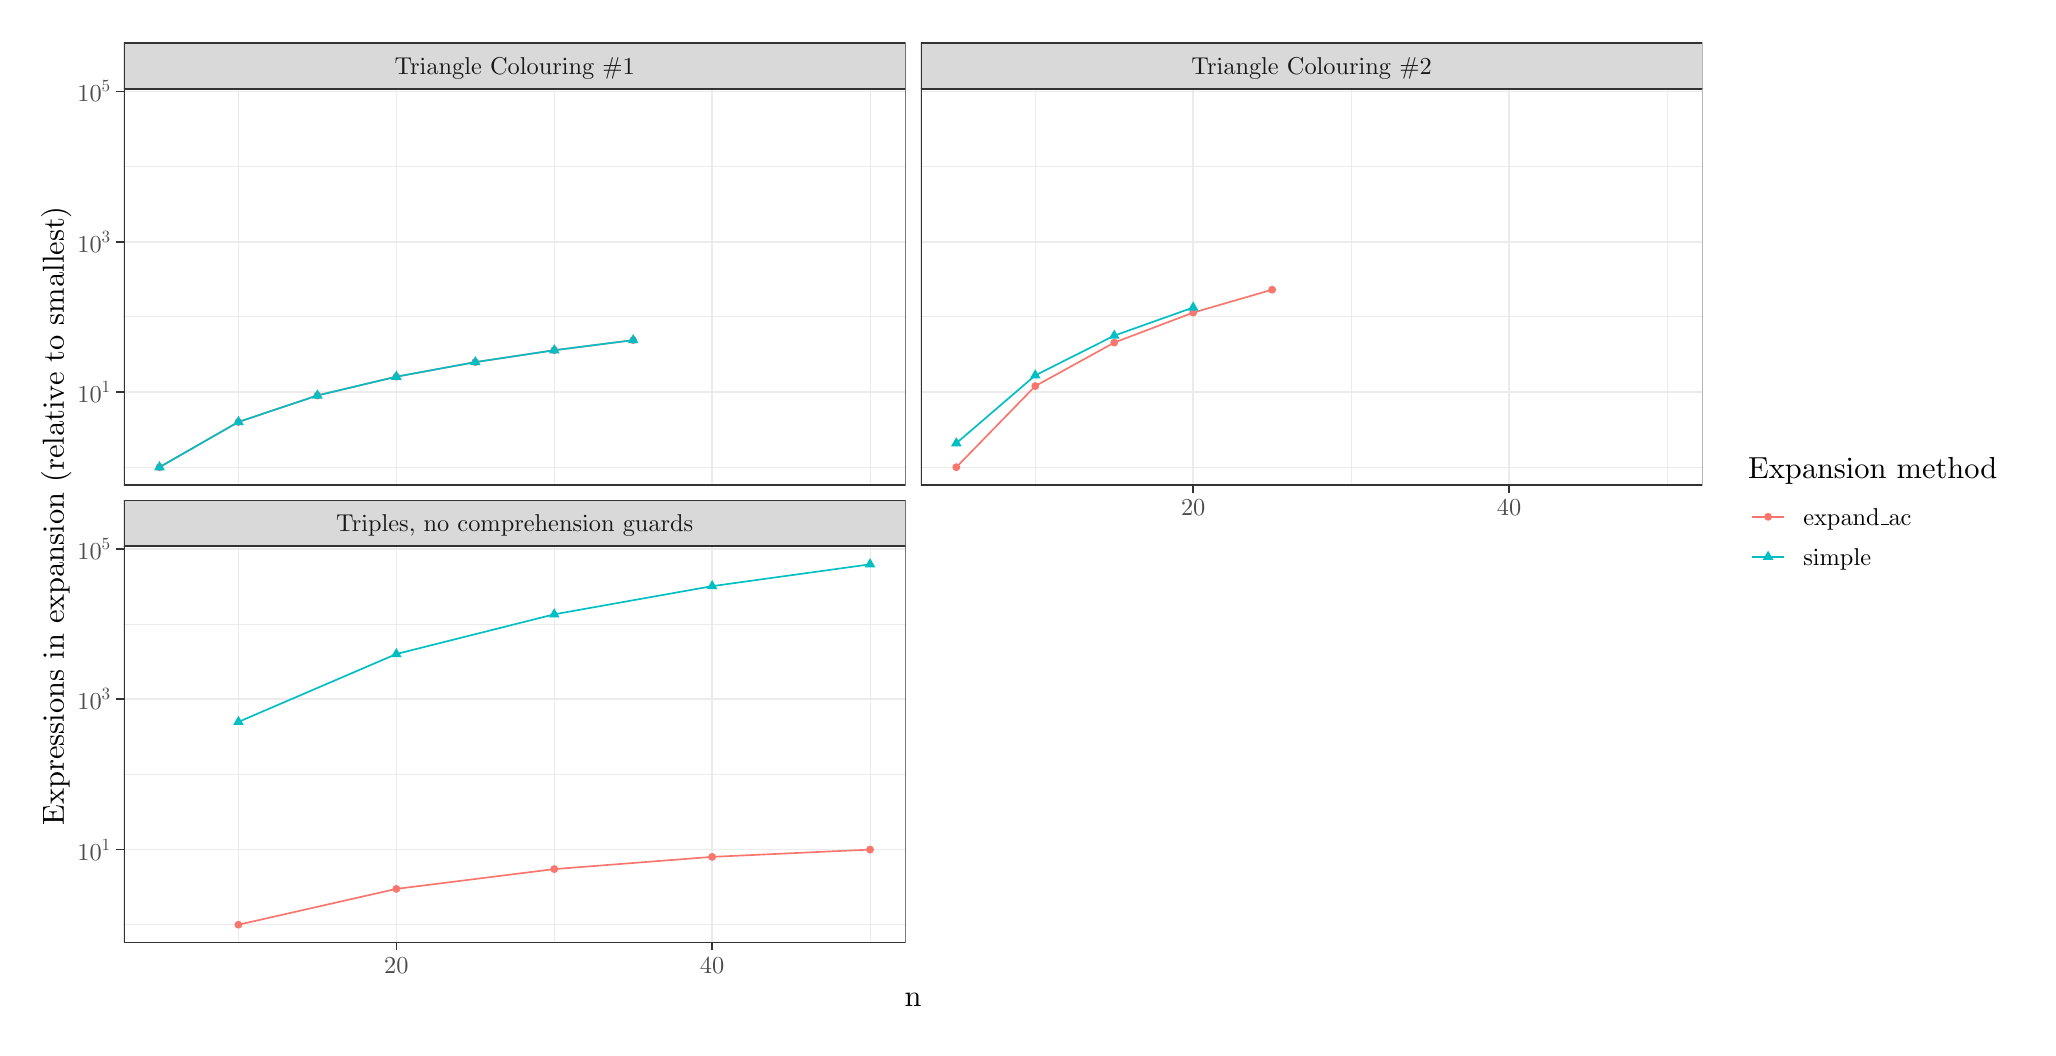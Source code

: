 % Created by tikzDevice version 0.12.6 on 2025-06-15 21:17:02
% !TEX encoding = UTF-8 Unicode
\begin{tikzpicture}[x=1pt,y=1pt]
\definecolor{fillColor}{RGB}{255,255,255}
\path[use as bounding box,fill=fillColor,fill opacity=0.00] (0,0) rectangle (722.70,361.35);
\begin{scope}
\path[clip] (  0.00,  0.00) rectangle (722.70,361.35);
\definecolor{drawColor}{RGB}{255,255,255}
\definecolor{fillColor}{RGB}{255,255,255}

\path[draw=drawColor,line width= 0.6pt,line join=round,line cap=round,fill=fillColor] (  0.00,  0.00) rectangle (722.70,361.35);
\end{scope}
\begin{scope}
\path[clip] ( 34.79,196.02) rectangle (317.23,339.28);
\definecolor{fillColor}{RGB}{255,255,255}

\path[fill=fillColor] ( 34.79,196.02) rectangle (317.23,339.28);
\definecolor{drawColor}{gray}{0.92}

\path[draw=drawColor,line width= 0.3pt,line join=round] ( 34.79,202.53) --
	(317.23,202.53);

\path[draw=drawColor,line width= 0.3pt,line join=round] ( 34.79,256.84) --
	(317.23,256.84);

\path[draw=drawColor,line width= 0.3pt,line join=round] ( 34.79,311.15) --
	(317.23,311.15);

\path[draw=drawColor,line width= 0.3pt,line join=round] ( 76.16,196.02) --
	( 76.16,339.28);

\path[draw=drawColor,line width= 0.3pt,line join=round] (190.28,196.02) --
	(190.28,339.28);

\path[draw=drawColor,line width= 0.3pt,line join=round] (304.39,196.02) --
	(304.39,339.28);

\path[draw=drawColor,line width= 0.6pt,line join=round] ( 34.79,229.69) --
	(317.23,229.69);

\path[draw=drawColor,line width= 0.6pt,line join=round] ( 34.79,284.00) --
	(317.23,284.00);

\path[draw=drawColor,line width= 0.6pt,line join=round] ( 34.79,338.31) --
	(317.23,338.31);

\path[draw=drawColor,line width= 0.6pt,line join=round] (133.22,196.02) --
	(133.22,339.28);

\path[draw=drawColor,line width= 0.6pt,line join=round] (247.34,196.02) --
	(247.34,339.28);
\definecolor{drawColor}{RGB}{248,118,109}

\path[draw=drawColor,line width= 0.6pt,line join=round] ( 47.63,202.53) --
	( 76.16,218.88) --
	(104.69,228.44) --
	(133.22,235.23) --
	(161.75,240.49) --
	(190.28,244.79) --
	(218.81,248.43);
\definecolor{drawColor}{RGB}{0,191,196}

\path[draw=drawColor,line width= 0.6pt,line join=round] ( 47.63,202.53) --
	( 76.16,218.88) --
	(104.69,228.44) --
	(133.22,235.23) --
	(161.75,240.49) --
	(190.28,244.79) --
	(218.81,248.43);
\definecolor{fillColor}{RGB}{248,118,109}

\path[fill=fillColor] ( 47.63,202.53) circle (  1.43);

\path[fill=fillColor] ( 76.16,218.88) circle (  1.43);

\path[fill=fillColor] (104.69,228.44) circle (  1.43);

\path[fill=fillColor] (133.22,235.23) circle (  1.43);

\path[fill=fillColor] (161.75,240.49) circle (  1.43);

\path[fill=fillColor] (190.28,244.79) circle (  1.43);

\path[fill=fillColor] (218.81,248.43) circle (  1.43);
\definecolor{fillColor}{RGB}{0,191,196}

\path[fill=fillColor] ( 47.63,204.75) --
	( 49.55,201.42) --
	( 45.71,201.42) --
	cycle;

\path[fill=fillColor] ( 76.16,221.10) --
	( 78.08,217.77) --
	( 74.24,217.77) --
	cycle;

\path[fill=fillColor] (104.69,230.66) --
	(106.61,227.33) --
	(102.77,227.33) --
	cycle;

\path[fill=fillColor] (133.22,237.45) --
	(135.14,234.12) --
	(131.30,234.12) --
	cycle;

\path[fill=fillColor] (161.75,242.71) --
	(163.67,239.38) --
	(159.83,239.38) --
	cycle;

\path[fill=fillColor] (190.28,247.01) --
	(192.20,243.68) --
	(188.36,243.68) --
	cycle;

\path[fill=fillColor] (218.81,250.65) --
	(220.73,247.32) --
	(216.88,247.32) --
	cycle;
\definecolor{drawColor}{gray}{0.20}

\path[draw=drawColor,line width= 0.6pt,line join=round,line cap=round] ( 34.79,196.02) rectangle (317.23,339.28);
\end{scope}
\begin{scope}
\path[clip] ( 34.79, 30.69) rectangle (317.23,173.95);
\definecolor{fillColor}{RGB}{255,255,255}

\path[fill=fillColor] ( 34.79, 30.69) rectangle (317.23,173.95);
\definecolor{drawColor}{gray}{0.92}

\path[draw=drawColor,line width= 0.3pt,line join=round] ( 34.79, 37.20) --
	(317.23, 37.20);

\path[draw=drawColor,line width= 0.3pt,line join=round] ( 34.79, 91.51) --
	(317.23, 91.51);

\path[draw=drawColor,line width= 0.3pt,line join=round] ( 34.79,145.82) --
	(317.23,145.82);

\path[draw=drawColor,line width= 0.3pt,line join=round] ( 76.16, 30.69) --
	( 76.16,173.95);

\path[draw=drawColor,line width= 0.3pt,line join=round] (190.28, 30.69) --
	(190.28,173.95);

\path[draw=drawColor,line width= 0.3pt,line join=round] (304.39, 30.69) --
	(304.39,173.95);

\path[draw=drawColor,line width= 0.6pt,line join=round] ( 34.79, 64.35) --
	(317.23, 64.35);

\path[draw=drawColor,line width= 0.6pt,line join=round] ( 34.79,118.67) --
	(317.23,118.67);

\path[draw=drawColor,line width= 0.6pt,line join=round] ( 34.79,172.98) --
	(317.23,172.98);

\path[draw=drawColor,line width= 0.6pt,line join=round] (133.22, 30.69) --
	(133.22,173.95);

\path[draw=drawColor,line width= 0.6pt,line join=round] (247.34, 30.69) --
	(247.34,173.95);
\definecolor{drawColor}{RGB}{248,118,109}

\path[draw=drawColor,line width= 0.6pt,line join=round] ( 76.16, 37.20) --
	(133.22, 50.15) --
	(190.28, 57.30) --
	(247.34, 61.72) --
	(304.39, 64.35);
\definecolor{drawColor}{RGB}{0,191,196}

\path[draw=drawColor,line width= 0.6pt,line join=round] ( 76.16,110.49) --
	(133.22,135.02) --
	(190.28,149.36) --
	(247.34,159.54) --
	(304.39,167.43);
\definecolor{fillColor}{RGB}{248,118,109}

\path[fill=fillColor] ( 76.16, 37.20) circle (  1.43);

\path[fill=fillColor] (133.22, 50.15) circle (  1.43);

\path[fill=fillColor] (190.28, 57.30) circle (  1.43);

\path[fill=fillColor] (247.34, 61.72) circle (  1.43);

\path[fill=fillColor] (304.39, 64.35) circle (  1.43);
\definecolor{fillColor}{RGB}{0,191,196}

\path[fill=fillColor] ( 76.16,112.71) --
	( 78.08,109.38) --
	( 74.24,109.38) --
	cycle;

\path[fill=fillColor] (133.22,137.23) --
	(135.14,133.91) --
	(131.30,133.91) --
	cycle;

\path[fill=fillColor] (190.28,151.58) --
	(192.20,148.25) --
	(188.36,148.25) --
	cycle;

\path[fill=fillColor] (247.34,161.76) --
	(249.26,158.43) --
	(245.41,158.43) --
	cycle;

\path[fill=fillColor] (304.39,169.65) --
	(306.32,166.33) --
	(302.47,166.33) --
	cycle;
\definecolor{drawColor}{gray}{0.20}

\path[draw=drawColor,line width= 0.6pt,line join=round,line cap=round] ( 34.79, 30.69) rectangle (317.23,173.95);
\end{scope}
\begin{scope}
\path[clip] (322.73,196.02) rectangle (605.17,339.28);
\definecolor{fillColor}{RGB}{255,255,255}

\path[fill=fillColor] (322.73,196.02) rectangle (605.17,339.28);
\definecolor{drawColor}{gray}{0.92}

\path[draw=drawColor,line width= 0.3pt,line join=round] (322.73,202.53) --
	(605.17,202.53);

\path[draw=drawColor,line width= 0.3pt,line join=round] (322.73,256.84) --
	(605.17,256.84);

\path[draw=drawColor,line width= 0.3pt,line join=round] (322.73,311.15) --
	(605.17,311.15);

\path[draw=drawColor,line width= 0.3pt,line join=round] (364.10,196.02) --
	(364.10,339.28);

\path[draw=drawColor,line width= 0.3pt,line join=round] (478.22,196.02) --
	(478.22,339.28);

\path[draw=drawColor,line width= 0.3pt,line join=round] (592.34,196.02) --
	(592.34,339.28);

\path[draw=drawColor,line width= 0.6pt,line join=round] (322.73,229.69) --
	(605.17,229.69);

\path[draw=drawColor,line width= 0.6pt,line join=round] (322.73,284.00) --
	(605.17,284.00);

\path[draw=drawColor,line width= 0.6pt,line join=round] (322.73,338.31) --
	(605.17,338.31);

\path[draw=drawColor,line width= 0.6pt,line join=round] (421.16,196.02) --
	(421.16,339.28);

\path[draw=drawColor,line width= 0.6pt,line join=round] (535.28,196.02) --
	(535.28,339.28);
\definecolor{drawColor}{RGB}{248,118,109}

\path[draw=drawColor,line width= 0.6pt,line join=round] (335.57,202.53) --
	(364.10,231.84) --
	(392.63,247.55) --
	(421.16,258.39) --
	(449.69,266.66);
\definecolor{drawColor}{RGB}{0,191,196}

\path[draw=drawColor,line width= 0.6pt,line join=round] (335.57,211.19) --
	(364.10,235.71) --
	(392.63,250.06) --
	(421.16,260.23);
\definecolor{fillColor}{RGB}{248,118,109}

\path[fill=fillColor] (335.57,202.53) circle (  1.43);

\path[fill=fillColor] (364.10,231.84) circle (  1.43);

\path[fill=fillColor] (392.63,247.55) circle (  1.43);

\path[fill=fillColor] (421.16,258.39) circle (  1.43);

\path[fill=fillColor] (449.69,266.66) circle (  1.43);
\definecolor{fillColor}{RGB}{0,191,196}

\path[fill=fillColor] (335.57,213.40) --
	(337.49,210.08) --
	(333.65,210.08) --
	cycle;

\path[fill=fillColor] (364.10,237.93) --
	(366.02,234.60) --
	(362.18,234.60) --
	cycle;

\path[fill=fillColor] (392.63,252.27) --
	(394.55,248.95) --
	(390.71,248.95) --
	cycle;

\path[fill=fillColor] (421.16,262.45) --
	(423.08,259.13) --
	(419.24,259.13) --
	cycle;
\definecolor{drawColor}{gray}{0.20}

\path[draw=drawColor,line width= 0.6pt,line join=round,line cap=round] (322.73,196.02) rectangle (605.17,339.28);
\end{scope}
\begin{scope}
\path[clip] ( 34.79,173.95) rectangle (317.23,190.52);
\definecolor{drawColor}{gray}{0.20}
\definecolor{fillColor}{gray}{0.85}

\path[draw=drawColor,line width= 0.6pt,line join=round,line cap=round,fill=fillColor] ( 34.79,173.95) rectangle (317.23,190.52);
\definecolor{drawColor}{gray}{0.10}

\node[text=drawColor,anchor=base,inner sep=0pt, outer sep=0pt, scale=  0.88] at (176.01,179.20) {Triples, no comprehension guards};
\end{scope}
\begin{scope}
\path[clip] ( 34.79,339.28) rectangle (317.23,355.85);
\definecolor{drawColor}{gray}{0.20}
\definecolor{fillColor}{gray}{0.85}

\path[draw=drawColor,line width= 0.6pt,line join=round,line cap=round,fill=fillColor] ( 34.79,339.28) rectangle (317.23,355.85);
\definecolor{drawColor}{gray}{0.10}

\node[text=drawColor,anchor=base,inner sep=0pt, outer sep=0pt, scale=  0.88] at (176.01,344.53) {Triangle Colouring {\#}1};
\end{scope}
\begin{scope}
\path[clip] (322.73,339.28) rectangle (605.17,355.85);
\definecolor{drawColor}{gray}{0.20}
\definecolor{fillColor}{gray}{0.85}

\path[draw=drawColor,line width= 0.6pt,line join=round,line cap=round,fill=fillColor] (322.73,339.28) rectangle (605.17,355.85);
\definecolor{drawColor}{gray}{0.10}

\node[text=drawColor,anchor=base,inner sep=0pt, outer sep=0pt, scale=  0.88] at (463.95,344.53) {Triangle Colouring {\#}2};
\end{scope}
\begin{scope}
\path[clip] (  0.00,  0.00) rectangle (722.70,361.35);
\definecolor{drawColor}{gray}{0.20}

\path[draw=drawColor,line width= 0.6pt,line join=round] (133.22, 27.94) --
	(133.22, 30.69);

\path[draw=drawColor,line width= 0.6pt,line join=round] (247.34, 27.94) --
	(247.34, 30.69);
\end{scope}
\begin{scope}
\path[clip] (  0.00,  0.00) rectangle (722.70,361.35);
\definecolor{drawColor}{gray}{0.30}

\node[text=drawColor,anchor=base,inner sep=0pt, outer sep=0pt, scale=  0.88] at (133.22, 19.68) {20};

\node[text=drawColor,anchor=base,inner sep=0pt, outer sep=0pt, scale=  0.88] at (247.34, 19.68) {40};
\end{scope}
\begin{scope}
\path[clip] (  0.00,  0.00) rectangle (722.70,361.35);
\definecolor{drawColor}{gray}{0.20}

\path[draw=drawColor,line width= 0.6pt,line join=round] (421.16,193.27) --
	(421.16,196.02);

\path[draw=drawColor,line width= 0.6pt,line join=round] (535.28,193.27) --
	(535.28,196.02);
\end{scope}
\begin{scope}
\path[clip] (  0.00,  0.00) rectangle (722.70,361.35);
\definecolor{drawColor}{gray}{0.30}

\node[text=drawColor,anchor=base,inner sep=0pt, outer sep=0pt, scale=  0.88] at (421.16,185.01) {20};

\node[text=drawColor,anchor=base,inner sep=0pt, outer sep=0pt, scale=  0.88] at (535.28,185.01) {40};
\end{scope}
\begin{scope}
\path[clip] (  0.00,  0.00) rectangle (722.70,361.35);
\definecolor{drawColor}{gray}{0.30}

\node[text=drawColor,anchor=base west,inner sep=0pt, outer sep=0pt, scale=  0.88] at ( 17.96,225.91) {10};

\node[text=drawColor,anchor=base west,inner sep=0pt, outer sep=0pt, scale=  0.62] at ( 26.76,229.51) {1};

\node[text=drawColor,anchor=base west,inner sep=0pt, outer sep=0pt, scale=  0.88] at ( 17.96,280.22) {10};

\node[text=drawColor,anchor=base west,inner sep=0pt, outer sep=0pt, scale=  0.62] at ( 26.76,283.82) {3};

\node[text=drawColor,anchor=base west,inner sep=0pt, outer sep=0pt, scale=  0.88] at ( 17.96,334.53) {10};

\node[text=drawColor,anchor=base west,inner sep=0pt, outer sep=0pt, scale=  0.62] at ( 26.76,338.13) {5};
\end{scope}
\begin{scope}
\path[clip] (  0.00,  0.00) rectangle (722.70,361.35);
\definecolor{drawColor}{gray}{0.20}

\path[draw=drawColor,line width= 0.6pt,line join=round] ( 32.04,229.69) --
	( 34.79,229.69);

\path[draw=drawColor,line width= 0.6pt,line join=round] ( 32.04,284.00) --
	( 34.79,284.00);

\path[draw=drawColor,line width= 0.6pt,line join=round] ( 32.04,338.31) --
	( 34.79,338.31);
\end{scope}
\begin{scope}
\path[clip] (  0.00,  0.00) rectangle (722.70,361.35);
\definecolor{drawColor}{gray}{0.30}

\node[text=drawColor,anchor=base west,inner sep=0pt, outer sep=0pt, scale=  0.88] at ( 17.96, 60.58) {10};

\node[text=drawColor,anchor=base west,inner sep=0pt, outer sep=0pt, scale=  0.62] at ( 26.76, 64.18) {1};

\node[text=drawColor,anchor=base west,inner sep=0pt, outer sep=0pt, scale=  0.88] at ( 17.96,114.89) {10};

\node[text=drawColor,anchor=base west,inner sep=0pt, outer sep=0pt, scale=  0.62] at ( 26.76,118.49) {3};

\node[text=drawColor,anchor=base west,inner sep=0pt, outer sep=0pt, scale=  0.88] at ( 17.96,169.20) {10};

\node[text=drawColor,anchor=base west,inner sep=0pt, outer sep=0pt, scale=  0.62] at ( 26.76,172.80) {5};
\end{scope}
\begin{scope}
\path[clip] (  0.00,  0.00) rectangle (722.70,361.35);
\definecolor{drawColor}{gray}{0.20}

\path[draw=drawColor,line width= 0.6pt,line join=round] ( 32.04, 64.35) --
	( 34.79, 64.35);

\path[draw=drawColor,line width= 0.6pt,line join=round] ( 32.04,118.67) --
	( 34.79,118.67);

\path[draw=drawColor,line width= 0.6pt,line join=round] ( 32.04,172.98) --
	( 34.79,172.98);
\end{scope}
\begin{scope}
\path[clip] (  0.00,  0.00) rectangle (722.70,361.35);
\definecolor{drawColor}{RGB}{0,0,0}

\node[text=drawColor,anchor=base,inner sep=0pt, outer sep=0pt, scale=  1.10] at (319.98,  7.64) {n};
\end{scope}
\begin{scope}
\path[clip] (  0.00,  0.00) rectangle (722.70,361.35);
\definecolor{drawColor}{RGB}{0,0,0}

\node[text=drawColor,rotate= 90.00,anchor=base,inner sep=0pt, outer sep=0pt, scale=  1.10] at ( 13.08,184.98) {Expressions in expansion (relative to smallest)};
\end{scope}
\begin{scope}
\path[clip] (  0.00,  0.00) rectangle (722.70,361.35);
\definecolor{fillColor}{RGB}{255,255,255}

\path[fill=fillColor] (616.17,157.42) rectangle (717.20,212.54);
\end{scope}
\begin{scope}
\path[clip] (  0.00,  0.00) rectangle (722.70,361.35);
\definecolor{drawColor}{RGB}{0,0,0}

\node[text=drawColor,anchor=base west,inner sep=0pt, outer sep=0pt, scale=  1.10] at (621.67,198.40) {Expansion method};
\end{scope}
\begin{scope}
\path[clip] (  0.00,  0.00) rectangle (722.70,361.35);
\definecolor{fillColor}{RGB}{255,255,255}

\path[fill=fillColor] (621.67,177.37) rectangle (636.13,191.83);
\end{scope}
\begin{scope}
\path[clip] (  0.00,  0.00) rectangle (722.70,361.35);
\definecolor{drawColor}{RGB}{248,118,109}

\path[draw=drawColor,line width= 0.6pt,line join=round] (623.12,184.60) -- (634.68,184.60);
\end{scope}
\begin{scope}
\path[clip] (  0.00,  0.00) rectangle (722.70,361.35);
\definecolor{fillColor}{RGB}{248,118,109}

\path[fill=fillColor] (628.90,184.60) circle (  1.43);
\end{scope}
\begin{scope}
\path[clip] (  0.00,  0.00) rectangle (722.70,361.35);
\definecolor{fillColor}{RGB}{255,255,255}

\path[fill=fillColor] (621.67,162.92) rectangle (636.13,177.38);
\end{scope}
\begin{scope}
\path[clip] (  0.00,  0.00) rectangle (722.70,361.35);
\definecolor{drawColor}{RGB}{0,191,196}

\path[draw=drawColor,line width= 0.6pt,line join=round] (623.12,170.15) -- (634.68,170.15);
\end{scope}
\begin{scope}
\path[clip] (  0.00,  0.00) rectangle (722.70,361.35);
\definecolor{fillColor}{RGB}{0,191,196}

\path[fill=fillColor] (628.90,172.37) --
	(630.82,169.04) --
	(626.98,169.04) --
	cycle;
\end{scope}
\begin{scope}
\path[clip] (  0.00,  0.00) rectangle (722.70,361.35);
\definecolor{drawColor}{RGB}{0,0,0}

\node[text=drawColor,anchor=base west,inner sep=0pt, outer sep=0pt, scale=  0.88] at (641.63,181.57) {expand{\_{}}ac};
\end{scope}
\begin{scope}
\path[clip] (  0.00,  0.00) rectangle (722.70,361.35);
\definecolor{drawColor}{RGB}{0,0,0}

\node[text=drawColor,anchor=base west,inner sep=0pt, outer sep=0pt, scale=  0.88] at (641.63,167.12) {simple};
\end{scope}
\end{tikzpicture}

